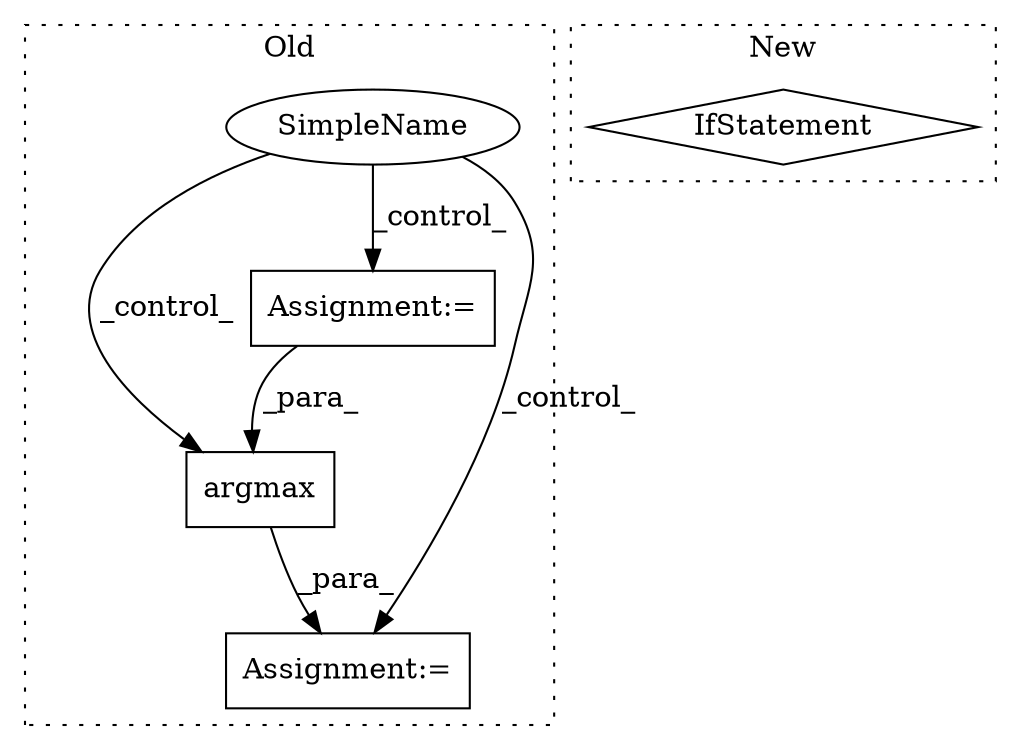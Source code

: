 digraph G {
subgraph cluster0 {
1 [label="argmax" a="32" s="18320,18335" l="7,1" shape="box"];
3 [label="Assignment:=" a="7" s="18313" l="1" shape="box"];
4 [label="SimpleName" a="42" s="" l="" shape="ellipse"];
5 [label="Assignment:=" a="7" s="18069" l="1" shape="box"];
label = "Old";
style="dotted";
}
subgraph cluster1 {
2 [label="IfStatement" a="25" s="18425,18448" l="4,2" shape="diamond"];
label = "New";
style="dotted";
}
1 -> 3 [label="_para_"];
4 -> 3 [label="_control_"];
4 -> 1 [label="_control_"];
4 -> 5 [label="_control_"];
5 -> 1 [label="_para_"];
}